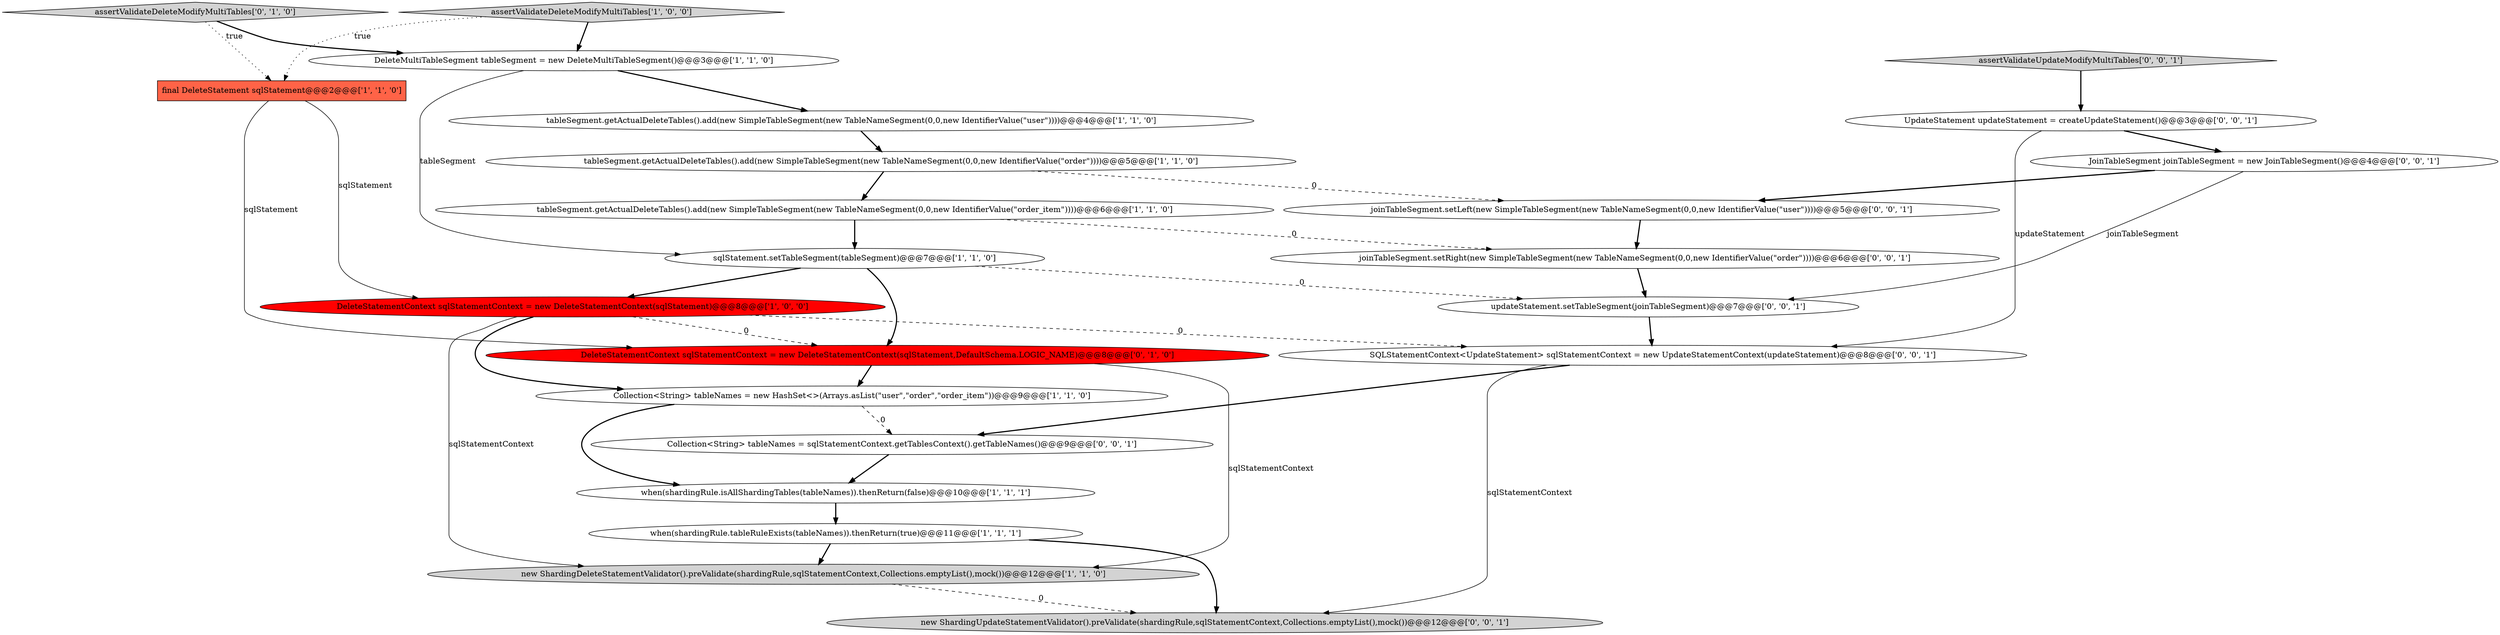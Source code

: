 digraph {
6 [style = filled, label = "tableSegment.getActualDeleteTables().add(new SimpleTableSegment(new TableNameSegment(0,0,new IdentifierValue(\"user\"))))@@@4@@@['1', '1', '0']", fillcolor = white, shape = ellipse image = "AAA0AAABBB1BBB"];
13 [style = filled, label = "DeleteStatementContext sqlStatementContext = new DeleteStatementContext(sqlStatement,DefaultSchema.LOGIC_NAME)@@@8@@@['0', '1', '0']", fillcolor = red, shape = ellipse image = "AAA1AAABBB2BBB"];
5 [style = filled, label = "new ShardingDeleteStatementValidator().preValidate(shardingRule,sqlStatementContext,Collections.emptyList(),mock())@@@12@@@['1', '1', '0']", fillcolor = lightgray, shape = ellipse image = "AAA0AAABBB1BBB"];
10 [style = filled, label = "tableSegment.getActualDeleteTables().add(new SimpleTableSegment(new TableNameSegment(0,0,new IdentifierValue(\"order_item\"))))@@@6@@@['1', '1', '0']", fillcolor = white, shape = ellipse image = "AAA0AAABBB1BBB"];
3 [style = filled, label = "when(shardingRule.isAllShardingTables(tableNames)).thenReturn(false)@@@10@@@['1', '1', '1']", fillcolor = white, shape = ellipse image = "AAA0AAABBB1BBB"];
4 [style = filled, label = "DeleteMultiTableSegment tableSegment = new DeleteMultiTableSegment()@@@3@@@['1', '1', '0']", fillcolor = white, shape = ellipse image = "AAA0AAABBB1BBB"];
14 [style = filled, label = "SQLStatementContext<UpdateStatement> sqlStatementContext = new UpdateStatementContext(updateStatement)@@@8@@@['0', '0', '1']", fillcolor = white, shape = ellipse image = "AAA0AAABBB3BBB"];
1 [style = filled, label = "final DeleteStatement sqlStatement@@@2@@@['1', '1', '0']", fillcolor = tomato, shape = box image = "AAA0AAABBB1BBB"];
22 [style = filled, label = "updateStatement.setTableSegment(joinTableSegment)@@@7@@@['0', '0', '1']", fillcolor = white, shape = ellipse image = "AAA0AAABBB3BBB"];
12 [style = filled, label = "assertValidateDeleteModifyMultiTables['0', '1', '0']", fillcolor = lightgray, shape = diamond image = "AAA0AAABBB2BBB"];
20 [style = filled, label = "Collection<String> tableNames = sqlStatementContext.getTablesContext().getTableNames()@@@9@@@['0', '0', '1']", fillcolor = white, shape = ellipse image = "AAA0AAABBB3BBB"];
21 [style = filled, label = "joinTableSegment.setRight(new SimpleTableSegment(new TableNameSegment(0,0,new IdentifierValue(\"order\"))))@@@6@@@['0', '0', '1']", fillcolor = white, shape = ellipse image = "AAA0AAABBB3BBB"];
9 [style = filled, label = "assertValidateDeleteModifyMultiTables['1', '0', '0']", fillcolor = lightgray, shape = diamond image = "AAA0AAABBB1BBB"];
15 [style = filled, label = "JoinTableSegment joinTableSegment = new JoinTableSegment()@@@4@@@['0', '0', '1']", fillcolor = white, shape = ellipse image = "AAA0AAABBB3BBB"];
2 [style = filled, label = "Collection<String> tableNames = new HashSet<>(Arrays.asList(\"user\",\"order\",\"order_item\"))@@@9@@@['1', '1', '0']", fillcolor = white, shape = ellipse image = "AAA0AAABBB1BBB"];
8 [style = filled, label = "DeleteStatementContext sqlStatementContext = new DeleteStatementContext(sqlStatement)@@@8@@@['1', '0', '0']", fillcolor = red, shape = ellipse image = "AAA1AAABBB1BBB"];
19 [style = filled, label = "new ShardingUpdateStatementValidator().preValidate(shardingRule,sqlStatementContext,Collections.emptyList(),mock())@@@12@@@['0', '0', '1']", fillcolor = lightgray, shape = ellipse image = "AAA0AAABBB3BBB"];
18 [style = filled, label = "joinTableSegment.setLeft(new SimpleTableSegment(new TableNameSegment(0,0,new IdentifierValue(\"user\"))))@@@5@@@['0', '0', '1']", fillcolor = white, shape = ellipse image = "AAA0AAABBB3BBB"];
16 [style = filled, label = "assertValidateUpdateModifyMultiTables['0', '0', '1']", fillcolor = lightgray, shape = diamond image = "AAA0AAABBB3BBB"];
17 [style = filled, label = "UpdateStatement updateStatement = createUpdateStatement()@@@3@@@['0', '0', '1']", fillcolor = white, shape = ellipse image = "AAA0AAABBB3BBB"];
0 [style = filled, label = "sqlStatement.setTableSegment(tableSegment)@@@7@@@['1', '1', '0']", fillcolor = white, shape = ellipse image = "AAA0AAABBB1BBB"];
11 [style = filled, label = "when(shardingRule.tableRuleExists(tableNames)).thenReturn(true)@@@11@@@['1', '1', '1']", fillcolor = white, shape = ellipse image = "AAA0AAABBB1BBB"];
7 [style = filled, label = "tableSegment.getActualDeleteTables().add(new SimpleTableSegment(new TableNameSegment(0,0,new IdentifierValue(\"order\"))))@@@5@@@['1', '1', '0']", fillcolor = white, shape = ellipse image = "AAA0AAABBB1BBB"];
17->14 [style = solid, label="updateStatement"];
4->0 [style = solid, label="tableSegment"];
15->22 [style = solid, label="joinTableSegment"];
10->21 [style = dashed, label="0"];
2->20 [style = dashed, label="0"];
7->18 [style = dashed, label="0"];
0->13 [style = bold, label=""];
4->6 [style = bold, label=""];
7->10 [style = bold, label=""];
9->4 [style = bold, label=""];
2->3 [style = bold, label=""];
3->11 [style = bold, label=""];
12->1 [style = dotted, label="true"];
20->3 [style = bold, label=""];
16->17 [style = bold, label=""];
8->14 [style = dashed, label="0"];
11->19 [style = bold, label=""];
15->18 [style = bold, label=""];
0->22 [style = dashed, label="0"];
8->13 [style = dashed, label="0"];
8->5 [style = solid, label="sqlStatementContext"];
11->5 [style = bold, label=""];
14->19 [style = solid, label="sqlStatementContext"];
1->13 [style = solid, label="sqlStatement"];
8->2 [style = bold, label=""];
12->4 [style = bold, label=""];
13->5 [style = solid, label="sqlStatementContext"];
21->22 [style = bold, label=""];
10->0 [style = bold, label=""];
0->8 [style = bold, label=""];
17->15 [style = bold, label=""];
9->1 [style = dotted, label="true"];
1->8 [style = solid, label="sqlStatement"];
18->21 [style = bold, label=""];
6->7 [style = bold, label=""];
22->14 [style = bold, label=""];
5->19 [style = dashed, label="0"];
14->20 [style = bold, label=""];
13->2 [style = bold, label=""];
}
